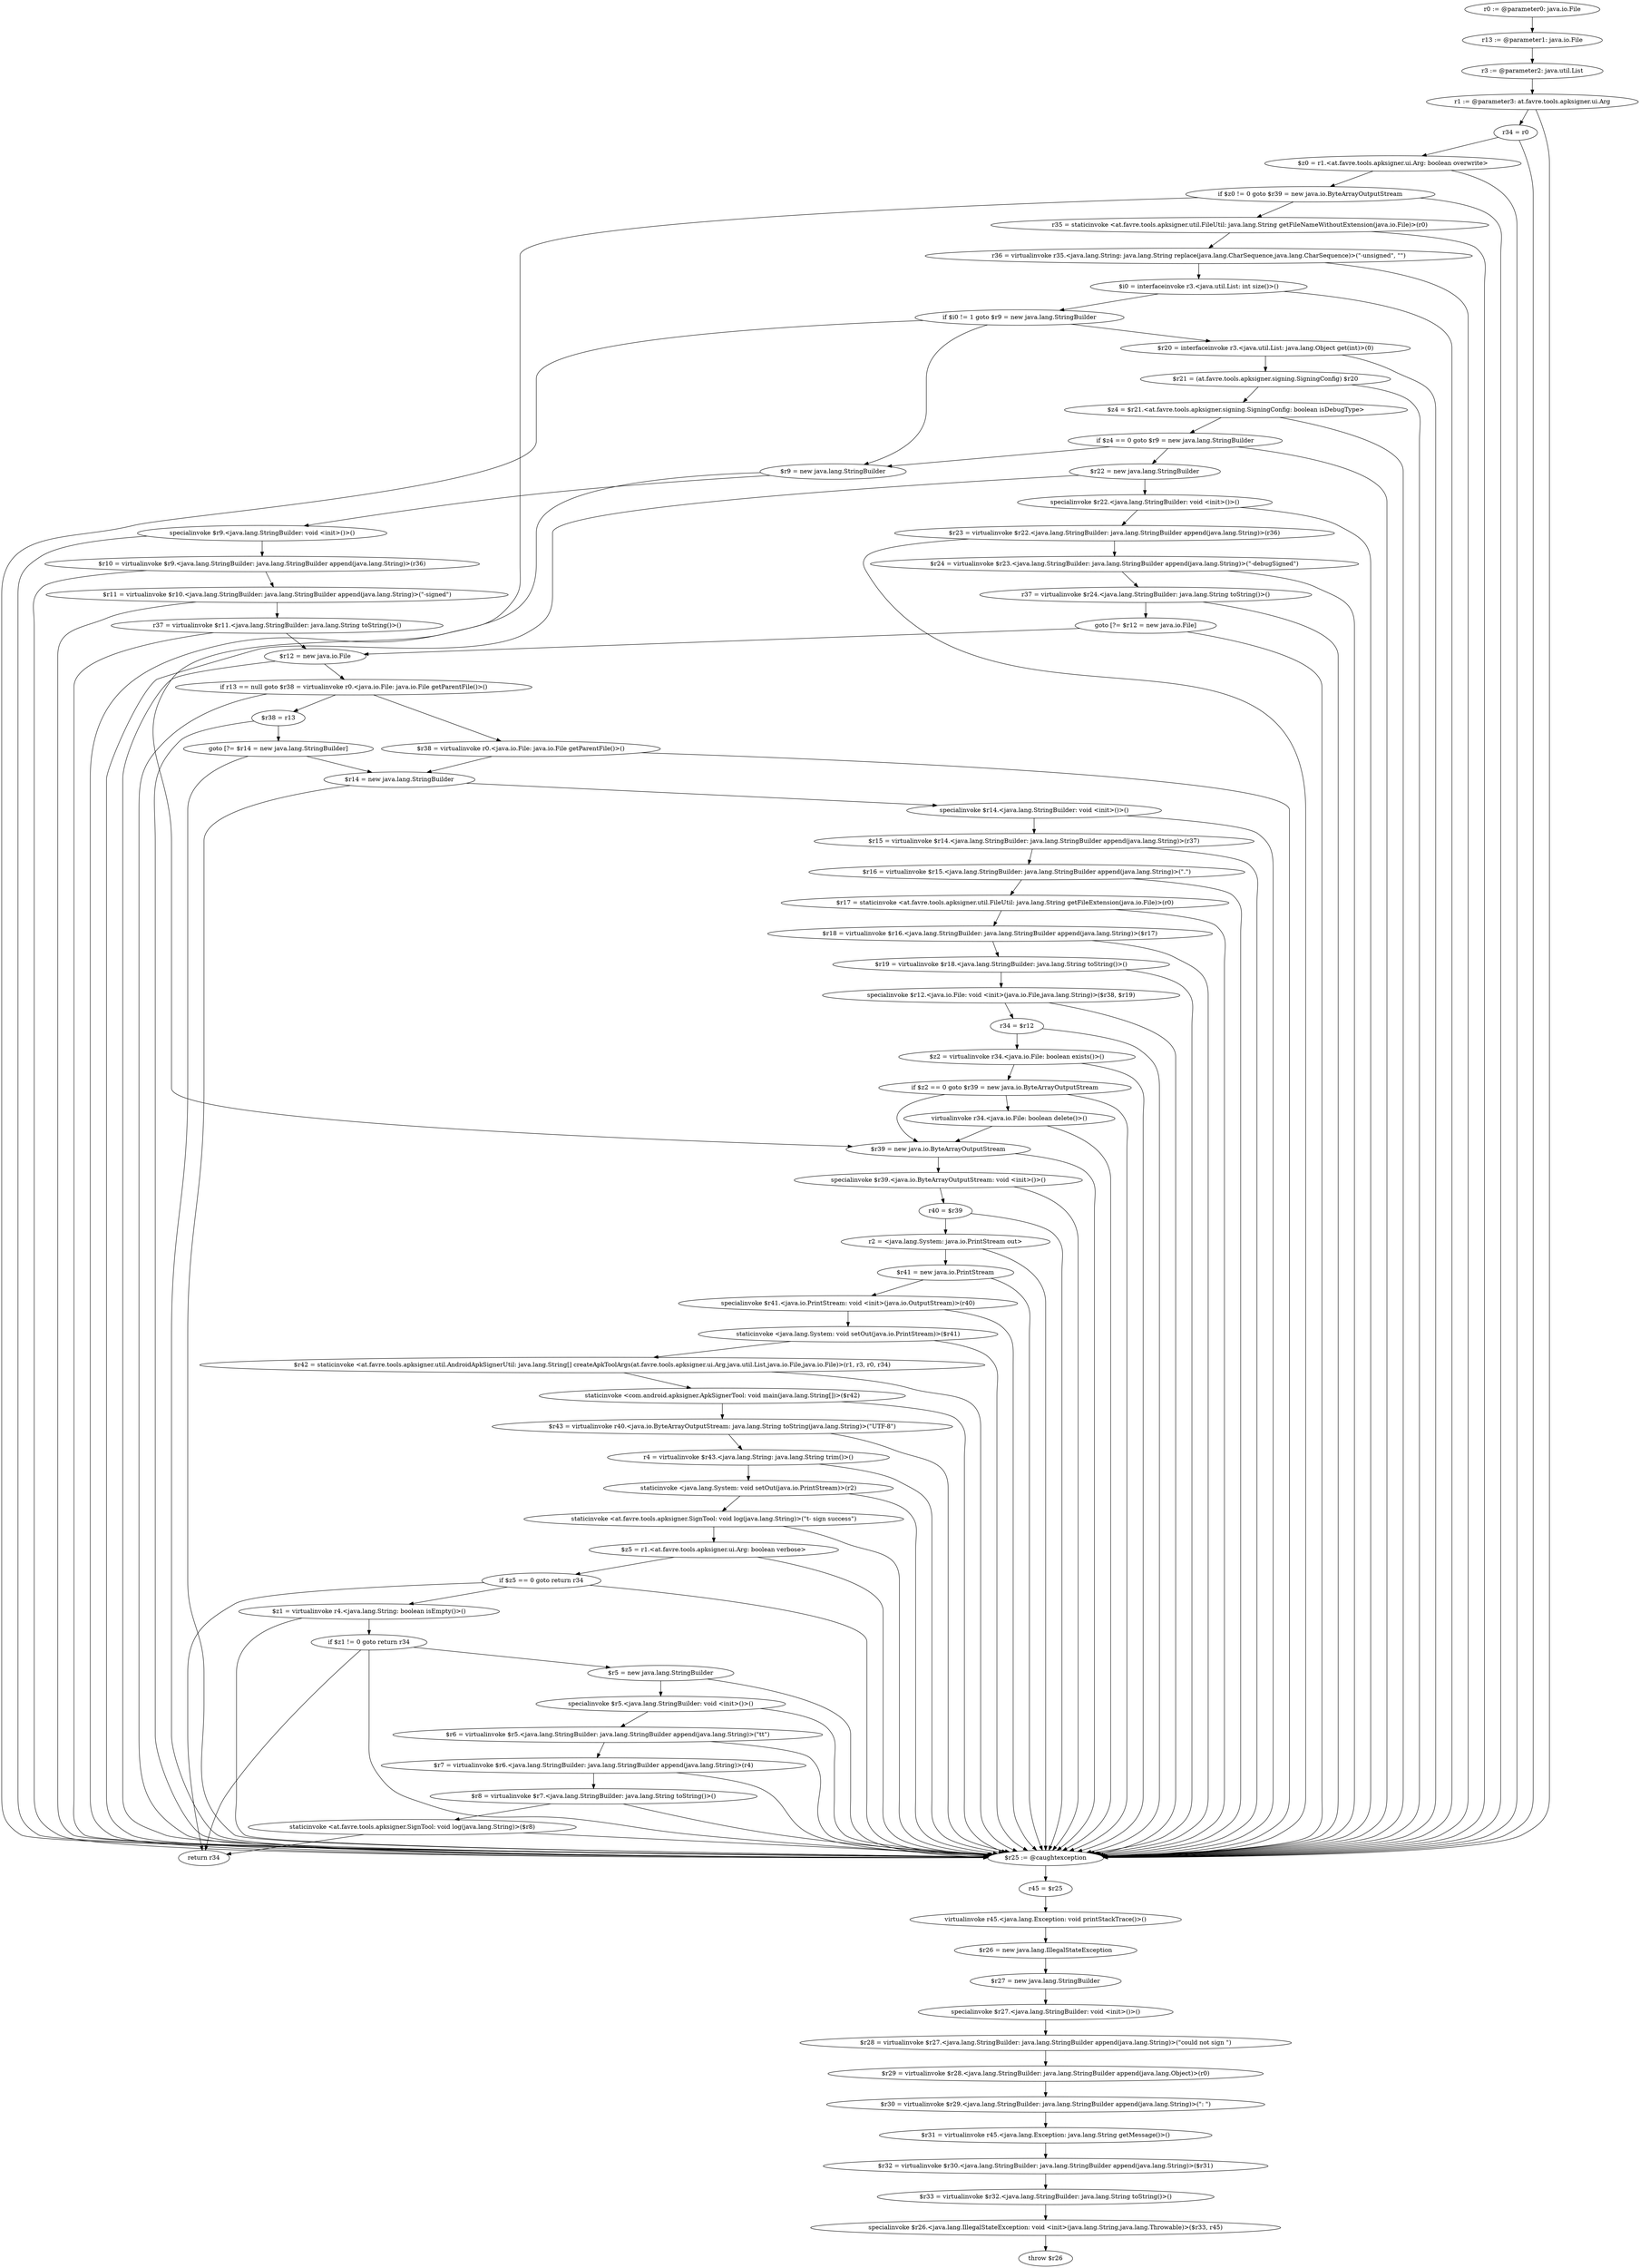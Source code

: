 digraph "unitGraph" {
    "r0 := @parameter0: java.io.File"
    "r13 := @parameter1: java.io.File"
    "r3 := @parameter2: java.util.List"
    "r1 := @parameter3: at.favre.tools.apksigner.ui.Arg"
    "r34 = r0"
    "$z0 = r1.<at.favre.tools.apksigner.ui.Arg: boolean overwrite>"
    "if $z0 != 0 goto $r39 = new java.io.ByteArrayOutputStream"
    "r35 = staticinvoke <at.favre.tools.apksigner.util.FileUtil: java.lang.String getFileNameWithoutExtension(java.io.File)>(r0)"
    "r36 = virtualinvoke r35.<java.lang.String: java.lang.String replace(java.lang.CharSequence,java.lang.CharSequence)>(\"-unsigned\", \"\")"
    "$i0 = interfaceinvoke r3.<java.util.List: int size()>()"
    "if $i0 != 1 goto $r9 = new java.lang.StringBuilder"
    "$r20 = interfaceinvoke r3.<java.util.List: java.lang.Object get(int)>(0)"
    "$r21 = (at.favre.tools.apksigner.signing.SigningConfig) $r20"
    "$z4 = $r21.<at.favre.tools.apksigner.signing.SigningConfig: boolean isDebugType>"
    "if $z4 == 0 goto $r9 = new java.lang.StringBuilder"
    "$r22 = new java.lang.StringBuilder"
    "specialinvoke $r22.<java.lang.StringBuilder: void <init>()>()"
    "$r23 = virtualinvoke $r22.<java.lang.StringBuilder: java.lang.StringBuilder append(java.lang.String)>(r36)"
    "$r24 = virtualinvoke $r23.<java.lang.StringBuilder: java.lang.StringBuilder append(java.lang.String)>(\"-debugSigned\")"
    "r37 = virtualinvoke $r24.<java.lang.StringBuilder: java.lang.String toString()>()"
    "goto [?= $r12 = new java.io.File]"
    "$r9 = new java.lang.StringBuilder"
    "specialinvoke $r9.<java.lang.StringBuilder: void <init>()>()"
    "$r10 = virtualinvoke $r9.<java.lang.StringBuilder: java.lang.StringBuilder append(java.lang.String)>(r36)"
    "$r11 = virtualinvoke $r10.<java.lang.StringBuilder: java.lang.StringBuilder append(java.lang.String)>(\"-signed\")"
    "r37 = virtualinvoke $r11.<java.lang.StringBuilder: java.lang.String toString()>()"
    "$r12 = new java.io.File"
    "if r13 == null goto $r38 = virtualinvoke r0.<java.io.File: java.io.File getParentFile()>()"
    "$r38 = r13"
    "goto [?= $r14 = new java.lang.StringBuilder]"
    "$r38 = virtualinvoke r0.<java.io.File: java.io.File getParentFile()>()"
    "$r14 = new java.lang.StringBuilder"
    "specialinvoke $r14.<java.lang.StringBuilder: void <init>()>()"
    "$r15 = virtualinvoke $r14.<java.lang.StringBuilder: java.lang.StringBuilder append(java.lang.String)>(r37)"
    "$r16 = virtualinvoke $r15.<java.lang.StringBuilder: java.lang.StringBuilder append(java.lang.String)>(\".\")"
    "$r17 = staticinvoke <at.favre.tools.apksigner.util.FileUtil: java.lang.String getFileExtension(java.io.File)>(r0)"
    "$r18 = virtualinvoke $r16.<java.lang.StringBuilder: java.lang.StringBuilder append(java.lang.String)>($r17)"
    "$r19 = virtualinvoke $r18.<java.lang.StringBuilder: java.lang.String toString()>()"
    "specialinvoke $r12.<java.io.File: void <init>(java.io.File,java.lang.String)>($r38, $r19)"
    "r34 = $r12"
    "$z2 = virtualinvoke r34.<java.io.File: boolean exists()>()"
    "if $z2 == 0 goto $r39 = new java.io.ByteArrayOutputStream"
    "virtualinvoke r34.<java.io.File: boolean delete()>()"
    "$r39 = new java.io.ByteArrayOutputStream"
    "specialinvoke $r39.<java.io.ByteArrayOutputStream: void <init>()>()"
    "r40 = $r39"
    "r2 = <java.lang.System: java.io.PrintStream out>"
    "$r41 = new java.io.PrintStream"
    "specialinvoke $r41.<java.io.PrintStream: void <init>(java.io.OutputStream)>(r40)"
    "staticinvoke <java.lang.System: void setOut(java.io.PrintStream)>($r41)"
    "$r42 = staticinvoke <at.favre.tools.apksigner.util.AndroidApkSignerUtil: java.lang.String[] createApkToolArgs(at.favre.tools.apksigner.ui.Arg,java.util.List,java.io.File,java.io.File)>(r1, r3, r0, r34)"
    "staticinvoke <com.android.apksigner.ApkSignerTool: void main(java.lang.String[])>($r42)"
    "$r43 = virtualinvoke r40.<java.io.ByteArrayOutputStream: java.lang.String toString(java.lang.String)>(\"UTF-8\")"
    "r4 = virtualinvoke $r43.<java.lang.String: java.lang.String trim()>()"
    "staticinvoke <java.lang.System: void setOut(java.io.PrintStream)>(r2)"
    "staticinvoke <at.favre.tools.apksigner.SignTool: void log(java.lang.String)>(\"\t- sign success\")"
    "$z5 = r1.<at.favre.tools.apksigner.ui.Arg: boolean verbose>"
    "if $z5 == 0 goto return r34"
    "$z1 = virtualinvoke r4.<java.lang.String: boolean isEmpty()>()"
    "if $z1 != 0 goto return r34"
    "$r5 = new java.lang.StringBuilder"
    "specialinvoke $r5.<java.lang.StringBuilder: void <init>()>()"
    "$r6 = virtualinvoke $r5.<java.lang.StringBuilder: java.lang.StringBuilder append(java.lang.String)>(\"\t\t\")"
    "$r7 = virtualinvoke $r6.<java.lang.StringBuilder: java.lang.StringBuilder append(java.lang.String)>(r4)"
    "$r8 = virtualinvoke $r7.<java.lang.StringBuilder: java.lang.String toString()>()"
    "staticinvoke <at.favre.tools.apksigner.SignTool: void log(java.lang.String)>($r8)"
    "return r34"
    "$r25 := @caughtexception"
    "r45 = $r25"
    "virtualinvoke r45.<java.lang.Exception: void printStackTrace()>()"
    "$r26 = new java.lang.IllegalStateException"
    "$r27 = new java.lang.StringBuilder"
    "specialinvoke $r27.<java.lang.StringBuilder: void <init>()>()"
    "$r28 = virtualinvoke $r27.<java.lang.StringBuilder: java.lang.StringBuilder append(java.lang.String)>(\"could not sign \")"
    "$r29 = virtualinvoke $r28.<java.lang.StringBuilder: java.lang.StringBuilder append(java.lang.Object)>(r0)"
    "$r30 = virtualinvoke $r29.<java.lang.StringBuilder: java.lang.StringBuilder append(java.lang.String)>(\": \")"
    "$r31 = virtualinvoke r45.<java.lang.Exception: java.lang.String getMessage()>()"
    "$r32 = virtualinvoke $r30.<java.lang.StringBuilder: java.lang.StringBuilder append(java.lang.String)>($r31)"
    "$r33 = virtualinvoke $r32.<java.lang.StringBuilder: java.lang.String toString()>()"
    "specialinvoke $r26.<java.lang.IllegalStateException: void <init>(java.lang.String,java.lang.Throwable)>($r33, r45)"
    "throw $r26"
    "r0 := @parameter0: java.io.File"->"r13 := @parameter1: java.io.File";
    "r13 := @parameter1: java.io.File"->"r3 := @parameter2: java.util.List";
    "r3 := @parameter2: java.util.List"->"r1 := @parameter3: at.favre.tools.apksigner.ui.Arg";
    "r1 := @parameter3: at.favre.tools.apksigner.ui.Arg"->"r34 = r0";
    "r1 := @parameter3: at.favre.tools.apksigner.ui.Arg"->"$r25 := @caughtexception";
    "r34 = r0"->"$z0 = r1.<at.favre.tools.apksigner.ui.Arg: boolean overwrite>";
    "r34 = r0"->"$r25 := @caughtexception";
    "$z0 = r1.<at.favre.tools.apksigner.ui.Arg: boolean overwrite>"->"if $z0 != 0 goto $r39 = new java.io.ByteArrayOutputStream";
    "$z0 = r1.<at.favre.tools.apksigner.ui.Arg: boolean overwrite>"->"$r25 := @caughtexception";
    "if $z0 != 0 goto $r39 = new java.io.ByteArrayOutputStream"->"r35 = staticinvoke <at.favre.tools.apksigner.util.FileUtil: java.lang.String getFileNameWithoutExtension(java.io.File)>(r0)";
    "if $z0 != 0 goto $r39 = new java.io.ByteArrayOutputStream"->"$r39 = new java.io.ByteArrayOutputStream";
    "if $z0 != 0 goto $r39 = new java.io.ByteArrayOutputStream"->"$r25 := @caughtexception";
    "r35 = staticinvoke <at.favre.tools.apksigner.util.FileUtil: java.lang.String getFileNameWithoutExtension(java.io.File)>(r0)"->"r36 = virtualinvoke r35.<java.lang.String: java.lang.String replace(java.lang.CharSequence,java.lang.CharSequence)>(\"-unsigned\", \"\")";
    "r35 = staticinvoke <at.favre.tools.apksigner.util.FileUtil: java.lang.String getFileNameWithoutExtension(java.io.File)>(r0)"->"$r25 := @caughtexception";
    "r36 = virtualinvoke r35.<java.lang.String: java.lang.String replace(java.lang.CharSequence,java.lang.CharSequence)>(\"-unsigned\", \"\")"->"$i0 = interfaceinvoke r3.<java.util.List: int size()>()";
    "r36 = virtualinvoke r35.<java.lang.String: java.lang.String replace(java.lang.CharSequence,java.lang.CharSequence)>(\"-unsigned\", \"\")"->"$r25 := @caughtexception";
    "$i0 = interfaceinvoke r3.<java.util.List: int size()>()"->"if $i0 != 1 goto $r9 = new java.lang.StringBuilder";
    "$i0 = interfaceinvoke r3.<java.util.List: int size()>()"->"$r25 := @caughtexception";
    "if $i0 != 1 goto $r9 = new java.lang.StringBuilder"->"$r20 = interfaceinvoke r3.<java.util.List: java.lang.Object get(int)>(0)";
    "if $i0 != 1 goto $r9 = new java.lang.StringBuilder"->"$r9 = new java.lang.StringBuilder";
    "if $i0 != 1 goto $r9 = new java.lang.StringBuilder"->"$r25 := @caughtexception";
    "$r20 = interfaceinvoke r3.<java.util.List: java.lang.Object get(int)>(0)"->"$r21 = (at.favre.tools.apksigner.signing.SigningConfig) $r20";
    "$r20 = interfaceinvoke r3.<java.util.List: java.lang.Object get(int)>(0)"->"$r25 := @caughtexception";
    "$r21 = (at.favre.tools.apksigner.signing.SigningConfig) $r20"->"$z4 = $r21.<at.favre.tools.apksigner.signing.SigningConfig: boolean isDebugType>";
    "$r21 = (at.favre.tools.apksigner.signing.SigningConfig) $r20"->"$r25 := @caughtexception";
    "$z4 = $r21.<at.favre.tools.apksigner.signing.SigningConfig: boolean isDebugType>"->"if $z4 == 0 goto $r9 = new java.lang.StringBuilder";
    "$z4 = $r21.<at.favre.tools.apksigner.signing.SigningConfig: boolean isDebugType>"->"$r25 := @caughtexception";
    "if $z4 == 0 goto $r9 = new java.lang.StringBuilder"->"$r22 = new java.lang.StringBuilder";
    "if $z4 == 0 goto $r9 = new java.lang.StringBuilder"->"$r9 = new java.lang.StringBuilder";
    "if $z4 == 0 goto $r9 = new java.lang.StringBuilder"->"$r25 := @caughtexception";
    "$r22 = new java.lang.StringBuilder"->"specialinvoke $r22.<java.lang.StringBuilder: void <init>()>()";
    "$r22 = new java.lang.StringBuilder"->"$r25 := @caughtexception";
    "specialinvoke $r22.<java.lang.StringBuilder: void <init>()>()"->"$r23 = virtualinvoke $r22.<java.lang.StringBuilder: java.lang.StringBuilder append(java.lang.String)>(r36)";
    "specialinvoke $r22.<java.lang.StringBuilder: void <init>()>()"->"$r25 := @caughtexception";
    "$r23 = virtualinvoke $r22.<java.lang.StringBuilder: java.lang.StringBuilder append(java.lang.String)>(r36)"->"$r24 = virtualinvoke $r23.<java.lang.StringBuilder: java.lang.StringBuilder append(java.lang.String)>(\"-debugSigned\")";
    "$r23 = virtualinvoke $r22.<java.lang.StringBuilder: java.lang.StringBuilder append(java.lang.String)>(r36)"->"$r25 := @caughtexception";
    "$r24 = virtualinvoke $r23.<java.lang.StringBuilder: java.lang.StringBuilder append(java.lang.String)>(\"-debugSigned\")"->"r37 = virtualinvoke $r24.<java.lang.StringBuilder: java.lang.String toString()>()";
    "$r24 = virtualinvoke $r23.<java.lang.StringBuilder: java.lang.StringBuilder append(java.lang.String)>(\"-debugSigned\")"->"$r25 := @caughtexception";
    "r37 = virtualinvoke $r24.<java.lang.StringBuilder: java.lang.String toString()>()"->"goto [?= $r12 = new java.io.File]";
    "r37 = virtualinvoke $r24.<java.lang.StringBuilder: java.lang.String toString()>()"->"$r25 := @caughtexception";
    "goto [?= $r12 = new java.io.File]"->"$r12 = new java.io.File";
    "goto [?= $r12 = new java.io.File]"->"$r25 := @caughtexception";
    "$r9 = new java.lang.StringBuilder"->"specialinvoke $r9.<java.lang.StringBuilder: void <init>()>()";
    "$r9 = new java.lang.StringBuilder"->"$r25 := @caughtexception";
    "specialinvoke $r9.<java.lang.StringBuilder: void <init>()>()"->"$r10 = virtualinvoke $r9.<java.lang.StringBuilder: java.lang.StringBuilder append(java.lang.String)>(r36)";
    "specialinvoke $r9.<java.lang.StringBuilder: void <init>()>()"->"$r25 := @caughtexception";
    "$r10 = virtualinvoke $r9.<java.lang.StringBuilder: java.lang.StringBuilder append(java.lang.String)>(r36)"->"$r11 = virtualinvoke $r10.<java.lang.StringBuilder: java.lang.StringBuilder append(java.lang.String)>(\"-signed\")";
    "$r10 = virtualinvoke $r9.<java.lang.StringBuilder: java.lang.StringBuilder append(java.lang.String)>(r36)"->"$r25 := @caughtexception";
    "$r11 = virtualinvoke $r10.<java.lang.StringBuilder: java.lang.StringBuilder append(java.lang.String)>(\"-signed\")"->"r37 = virtualinvoke $r11.<java.lang.StringBuilder: java.lang.String toString()>()";
    "$r11 = virtualinvoke $r10.<java.lang.StringBuilder: java.lang.StringBuilder append(java.lang.String)>(\"-signed\")"->"$r25 := @caughtexception";
    "r37 = virtualinvoke $r11.<java.lang.StringBuilder: java.lang.String toString()>()"->"$r12 = new java.io.File";
    "r37 = virtualinvoke $r11.<java.lang.StringBuilder: java.lang.String toString()>()"->"$r25 := @caughtexception";
    "$r12 = new java.io.File"->"if r13 == null goto $r38 = virtualinvoke r0.<java.io.File: java.io.File getParentFile()>()";
    "$r12 = new java.io.File"->"$r25 := @caughtexception";
    "if r13 == null goto $r38 = virtualinvoke r0.<java.io.File: java.io.File getParentFile()>()"->"$r38 = r13";
    "if r13 == null goto $r38 = virtualinvoke r0.<java.io.File: java.io.File getParentFile()>()"->"$r38 = virtualinvoke r0.<java.io.File: java.io.File getParentFile()>()";
    "if r13 == null goto $r38 = virtualinvoke r0.<java.io.File: java.io.File getParentFile()>()"->"$r25 := @caughtexception";
    "$r38 = r13"->"goto [?= $r14 = new java.lang.StringBuilder]";
    "$r38 = r13"->"$r25 := @caughtexception";
    "goto [?= $r14 = new java.lang.StringBuilder]"->"$r14 = new java.lang.StringBuilder";
    "goto [?= $r14 = new java.lang.StringBuilder]"->"$r25 := @caughtexception";
    "$r38 = virtualinvoke r0.<java.io.File: java.io.File getParentFile()>()"->"$r14 = new java.lang.StringBuilder";
    "$r38 = virtualinvoke r0.<java.io.File: java.io.File getParentFile()>()"->"$r25 := @caughtexception";
    "$r14 = new java.lang.StringBuilder"->"specialinvoke $r14.<java.lang.StringBuilder: void <init>()>()";
    "$r14 = new java.lang.StringBuilder"->"$r25 := @caughtexception";
    "specialinvoke $r14.<java.lang.StringBuilder: void <init>()>()"->"$r15 = virtualinvoke $r14.<java.lang.StringBuilder: java.lang.StringBuilder append(java.lang.String)>(r37)";
    "specialinvoke $r14.<java.lang.StringBuilder: void <init>()>()"->"$r25 := @caughtexception";
    "$r15 = virtualinvoke $r14.<java.lang.StringBuilder: java.lang.StringBuilder append(java.lang.String)>(r37)"->"$r16 = virtualinvoke $r15.<java.lang.StringBuilder: java.lang.StringBuilder append(java.lang.String)>(\".\")";
    "$r15 = virtualinvoke $r14.<java.lang.StringBuilder: java.lang.StringBuilder append(java.lang.String)>(r37)"->"$r25 := @caughtexception";
    "$r16 = virtualinvoke $r15.<java.lang.StringBuilder: java.lang.StringBuilder append(java.lang.String)>(\".\")"->"$r17 = staticinvoke <at.favre.tools.apksigner.util.FileUtil: java.lang.String getFileExtension(java.io.File)>(r0)";
    "$r16 = virtualinvoke $r15.<java.lang.StringBuilder: java.lang.StringBuilder append(java.lang.String)>(\".\")"->"$r25 := @caughtexception";
    "$r17 = staticinvoke <at.favre.tools.apksigner.util.FileUtil: java.lang.String getFileExtension(java.io.File)>(r0)"->"$r18 = virtualinvoke $r16.<java.lang.StringBuilder: java.lang.StringBuilder append(java.lang.String)>($r17)";
    "$r17 = staticinvoke <at.favre.tools.apksigner.util.FileUtil: java.lang.String getFileExtension(java.io.File)>(r0)"->"$r25 := @caughtexception";
    "$r18 = virtualinvoke $r16.<java.lang.StringBuilder: java.lang.StringBuilder append(java.lang.String)>($r17)"->"$r19 = virtualinvoke $r18.<java.lang.StringBuilder: java.lang.String toString()>()";
    "$r18 = virtualinvoke $r16.<java.lang.StringBuilder: java.lang.StringBuilder append(java.lang.String)>($r17)"->"$r25 := @caughtexception";
    "$r19 = virtualinvoke $r18.<java.lang.StringBuilder: java.lang.String toString()>()"->"specialinvoke $r12.<java.io.File: void <init>(java.io.File,java.lang.String)>($r38, $r19)";
    "$r19 = virtualinvoke $r18.<java.lang.StringBuilder: java.lang.String toString()>()"->"$r25 := @caughtexception";
    "specialinvoke $r12.<java.io.File: void <init>(java.io.File,java.lang.String)>($r38, $r19)"->"r34 = $r12";
    "specialinvoke $r12.<java.io.File: void <init>(java.io.File,java.lang.String)>($r38, $r19)"->"$r25 := @caughtexception";
    "r34 = $r12"->"$z2 = virtualinvoke r34.<java.io.File: boolean exists()>()";
    "r34 = $r12"->"$r25 := @caughtexception";
    "$z2 = virtualinvoke r34.<java.io.File: boolean exists()>()"->"if $z2 == 0 goto $r39 = new java.io.ByteArrayOutputStream";
    "$z2 = virtualinvoke r34.<java.io.File: boolean exists()>()"->"$r25 := @caughtexception";
    "if $z2 == 0 goto $r39 = new java.io.ByteArrayOutputStream"->"virtualinvoke r34.<java.io.File: boolean delete()>()";
    "if $z2 == 0 goto $r39 = new java.io.ByteArrayOutputStream"->"$r39 = new java.io.ByteArrayOutputStream";
    "if $z2 == 0 goto $r39 = new java.io.ByteArrayOutputStream"->"$r25 := @caughtexception";
    "virtualinvoke r34.<java.io.File: boolean delete()>()"->"$r39 = new java.io.ByteArrayOutputStream";
    "virtualinvoke r34.<java.io.File: boolean delete()>()"->"$r25 := @caughtexception";
    "$r39 = new java.io.ByteArrayOutputStream"->"specialinvoke $r39.<java.io.ByteArrayOutputStream: void <init>()>()";
    "$r39 = new java.io.ByteArrayOutputStream"->"$r25 := @caughtexception";
    "specialinvoke $r39.<java.io.ByteArrayOutputStream: void <init>()>()"->"r40 = $r39";
    "specialinvoke $r39.<java.io.ByteArrayOutputStream: void <init>()>()"->"$r25 := @caughtexception";
    "r40 = $r39"->"r2 = <java.lang.System: java.io.PrintStream out>";
    "r40 = $r39"->"$r25 := @caughtexception";
    "r2 = <java.lang.System: java.io.PrintStream out>"->"$r41 = new java.io.PrintStream";
    "r2 = <java.lang.System: java.io.PrintStream out>"->"$r25 := @caughtexception";
    "$r41 = new java.io.PrintStream"->"specialinvoke $r41.<java.io.PrintStream: void <init>(java.io.OutputStream)>(r40)";
    "$r41 = new java.io.PrintStream"->"$r25 := @caughtexception";
    "specialinvoke $r41.<java.io.PrintStream: void <init>(java.io.OutputStream)>(r40)"->"staticinvoke <java.lang.System: void setOut(java.io.PrintStream)>($r41)";
    "specialinvoke $r41.<java.io.PrintStream: void <init>(java.io.OutputStream)>(r40)"->"$r25 := @caughtexception";
    "staticinvoke <java.lang.System: void setOut(java.io.PrintStream)>($r41)"->"$r42 = staticinvoke <at.favre.tools.apksigner.util.AndroidApkSignerUtil: java.lang.String[] createApkToolArgs(at.favre.tools.apksigner.ui.Arg,java.util.List,java.io.File,java.io.File)>(r1, r3, r0, r34)";
    "staticinvoke <java.lang.System: void setOut(java.io.PrintStream)>($r41)"->"$r25 := @caughtexception";
    "$r42 = staticinvoke <at.favre.tools.apksigner.util.AndroidApkSignerUtil: java.lang.String[] createApkToolArgs(at.favre.tools.apksigner.ui.Arg,java.util.List,java.io.File,java.io.File)>(r1, r3, r0, r34)"->"staticinvoke <com.android.apksigner.ApkSignerTool: void main(java.lang.String[])>($r42)";
    "$r42 = staticinvoke <at.favre.tools.apksigner.util.AndroidApkSignerUtil: java.lang.String[] createApkToolArgs(at.favre.tools.apksigner.ui.Arg,java.util.List,java.io.File,java.io.File)>(r1, r3, r0, r34)"->"$r25 := @caughtexception";
    "staticinvoke <com.android.apksigner.ApkSignerTool: void main(java.lang.String[])>($r42)"->"$r43 = virtualinvoke r40.<java.io.ByteArrayOutputStream: java.lang.String toString(java.lang.String)>(\"UTF-8\")";
    "staticinvoke <com.android.apksigner.ApkSignerTool: void main(java.lang.String[])>($r42)"->"$r25 := @caughtexception";
    "$r43 = virtualinvoke r40.<java.io.ByteArrayOutputStream: java.lang.String toString(java.lang.String)>(\"UTF-8\")"->"r4 = virtualinvoke $r43.<java.lang.String: java.lang.String trim()>()";
    "$r43 = virtualinvoke r40.<java.io.ByteArrayOutputStream: java.lang.String toString(java.lang.String)>(\"UTF-8\")"->"$r25 := @caughtexception";
    "r4 = virtualinvoke $r43.<java.lang.String: java.lang.String trim()>()"->"staticinvoke <java.lang.System: void setOut(java.io.PrintStream)>(r2)";
    "r4 = virtualinvoke $r43.<java.lang.String: java.lang.String trim()>()"->"$r25 := @caughtexception";
    "staticinvoke <java.lang.System: void setOut(java.io.PrintStream)>(r2)"->"staticinvoke <at.favre.tools.apksigner.SignTool: void log(java.lang.String)>(\"\t- sign success\")";
    "staticinvoke <java.lang.System: void setOut(java.io.PrintStream)>(r2)"->"$r25 := @caughtexception";
    "staticinvoke <at.favre.tools.apksigner.SignTool: void log(java.lang.String)>(\"\t- sign success\")"->"$z5 = r1.<at.favre.tools.apksigner.ui.Arg: boolean verbose>";
    "staticinvoke <at.favre.tools.apksigner.SignTool: void log(java.lang.String)>(\"\t- sign success\")"->"$r25 := @caughtexception";
    "$z5 = r1.<at.favre.tools.apksigner.ui.Arg: boolean verbose>"->"if $z5 == 0 goto return r34";
    "$z5 = r1.<at.favre.tools.apksigner.ui.Arg: boolean verbose>"->"$r25 := @caughtexception";
    "if $z5 == 0 goto return r34"->"$z1 = virtualinvoke r4.<java.lang.String: boolean isEmpty()>()";
    "if $z5 == 0 goto return r34"->"return r34";
    "if $z5 == 0 goto return r34"->"$r25 := @caughtexception";
    "$z1 = virtualinvoke r4.<java.lang.String: boolean isEmpty()>()"->"if $z1 != 0 goto return r34";
    "$z1 = virtualinvoke r4.<java.lang.String: boolean isEmpty()>()"->"$r25 := @caughtexception";
    "if $z1 != 0 goto return r34"->"$r5 = new java.lang.StringBuilder";
    "if $z1 != 0 goto return r34"->"return r34";
    "if $z1 != 0 goto return r34"->"$r25 := @caughtexception";
    "$r5 = new java.lang.StringBuilder"->"specialinvoke $r5.<java.lang.StringBuilder: void <init>()>()";
    "$r5 = new java.lang.StringBuilder"->"$r25 := @caughtexception";
    "specialinvoke $r5.<java.lang.StringBuilder: void <init>()>()"->"$r6 = virtualinvoke $r5.<java.lang.StringBuilder: java.lang.StringBuilder append(java.lang.String)>(\"\t\t\")";
    "specialinvoke $r5.<java.lang.StringBuilder: void <init>()>()"->"$r25 := @caughtexception";
    "$r6 = virtualinvoke $r5.<java.lang.StringBuilder: java.lang.StringBuilder append(java.lang.String)>(\"\t\t\")"->"$r7 = virtualinvoke $r6.<java.lang.StringBuilder: java.lang.StringBuilder append(java.lang.String)>(r4)";
    "$r6 = virtualinvoke $r5.<java.lang.StringBuilder: java.lang.StringBuilder append(java.lang.String)>(\"\t\t\")"->"$r25 := @caughtexception";
    "$r7 = virtualinvoke $r6.<java.lang.StringBuilder: java.lang.StringBuilder append(java.lang.String)>(r4)"->"$r8 = virtualinvoke $r7.<java.lang.StringBuilder: java.lang.String toString()>()";
    "$r7 = virtualinvoke $r6.<java.lang.StringBuilder: java.lang.StringBuilder append(java.lang.String)>(r4)"->"$r25 := @caughtexception";
    "$r8 = virtualinvoke $r7.<java.lang.StringBuilder: java.lang.String toString()>()"->"staticinvoke <at.favre.tools.apksigner.SignTool: void log(java.lang.String)>($r8)";
    "$r8 = virtualinvoke $r7.<java.lang.StringBuilder: java.lang.String toString()>()"->"$r25 := @caughtexception";
    "staticinvoke <at.favre.tools.apksigner.SignTool: void log(java.lang.String)>($r8)"->"return r34";
    "staticinvoke <at.favre.tools.apksigner.SignTool: void log(java.lang.String)>($r8)"->"$r25 := @caughtexception";
    "$r25 := @caughtexception"->"r45 = $r25";
    "r45 = $r25"->"virtualinvoke r45.<java.lang.Exception: void printStackTrace()>()";
    "virtualinvoke r45.<java.lang.Exception: void printStackTrace()>()"->"$r26 = new java.lang.IllegalStateException";
    "$r26 = new java.lang.IllegalStateException"->"$r27 = new java.lang.StringBuilder";
    "$r27 = new java.lang.StringBuilder"->"specialinvoke $r27.<java.lang.StringBuilder: void <init>()>()";
    "specialinvoke $r27.<java.lang.StringBuilder: void <init>()>()"->"$r28 = virtualinvoke $r27.<java.lang.StringBuilder: java.lang.StringBuilder append(java.lang.String)>(\"could not sign \")";
    "$r28 = virtualinvoke $r27.<java.lang.StringBuilder: java.lang.StringBuilder append(java.lang.String)>(\"could not sign \")"->"$r29 = virtualinvoke $r28.<java.lang.StringBuilder: java.lang.StringBuilder append(java.lang.Object)>(r0)";
    "$r29 = virtualinvoke $r28.<java.lang.StringBuilder: java.lang.StringBuilder append(java.lang.Object)>(r0)"->"$r30 = virtualinvoke $r29.<java.lang.StringBuilder: java.lang.StringBuilder append(java.lang.String)>(\": \")";
    "$r30 = virtualinvoke $r29.<java.lang.StringBuilder: java.lang.StringBuilder append(java.lang.String)>(\": \")"->"$r31 = virtualinvoke r45.<java.lang.Exception: java.lang.String getMessage()>()";
    "$r31 = virtualinvoke r45.<java.lang.Exception: java.lang.String getMessage()>()"->"$r32 = virtualinvoke $r30.<java.lang.StringBuilder: java.lang.StringBuilder append(java.lang.String)>($r31)";
    "$r32 = virtualinvoke $r30.<java.lang.StringBuilder: java.lang.StringBuilder append(java.lang.String)>($r31)"->"$r33 = virtualinvoke $r32.<java.lang.StringBuilder: java.lang.String toString()>()";
    "$r33 = virtualinvoke $r32.<java.lang.StringBuilder: java.lang.String toString()>()"->"specialinvoke $r26.<java.lang.IllegalStateException: void <init>(java.lang.String,java.lang.Throwable)>($r33, r45)";
    "specialinvoke $r26.<java.lang.IllegalStateException: void <init>(java.lang.String,java.lang.Throwable)>($r33, r45)"->"throw $r26";
}
